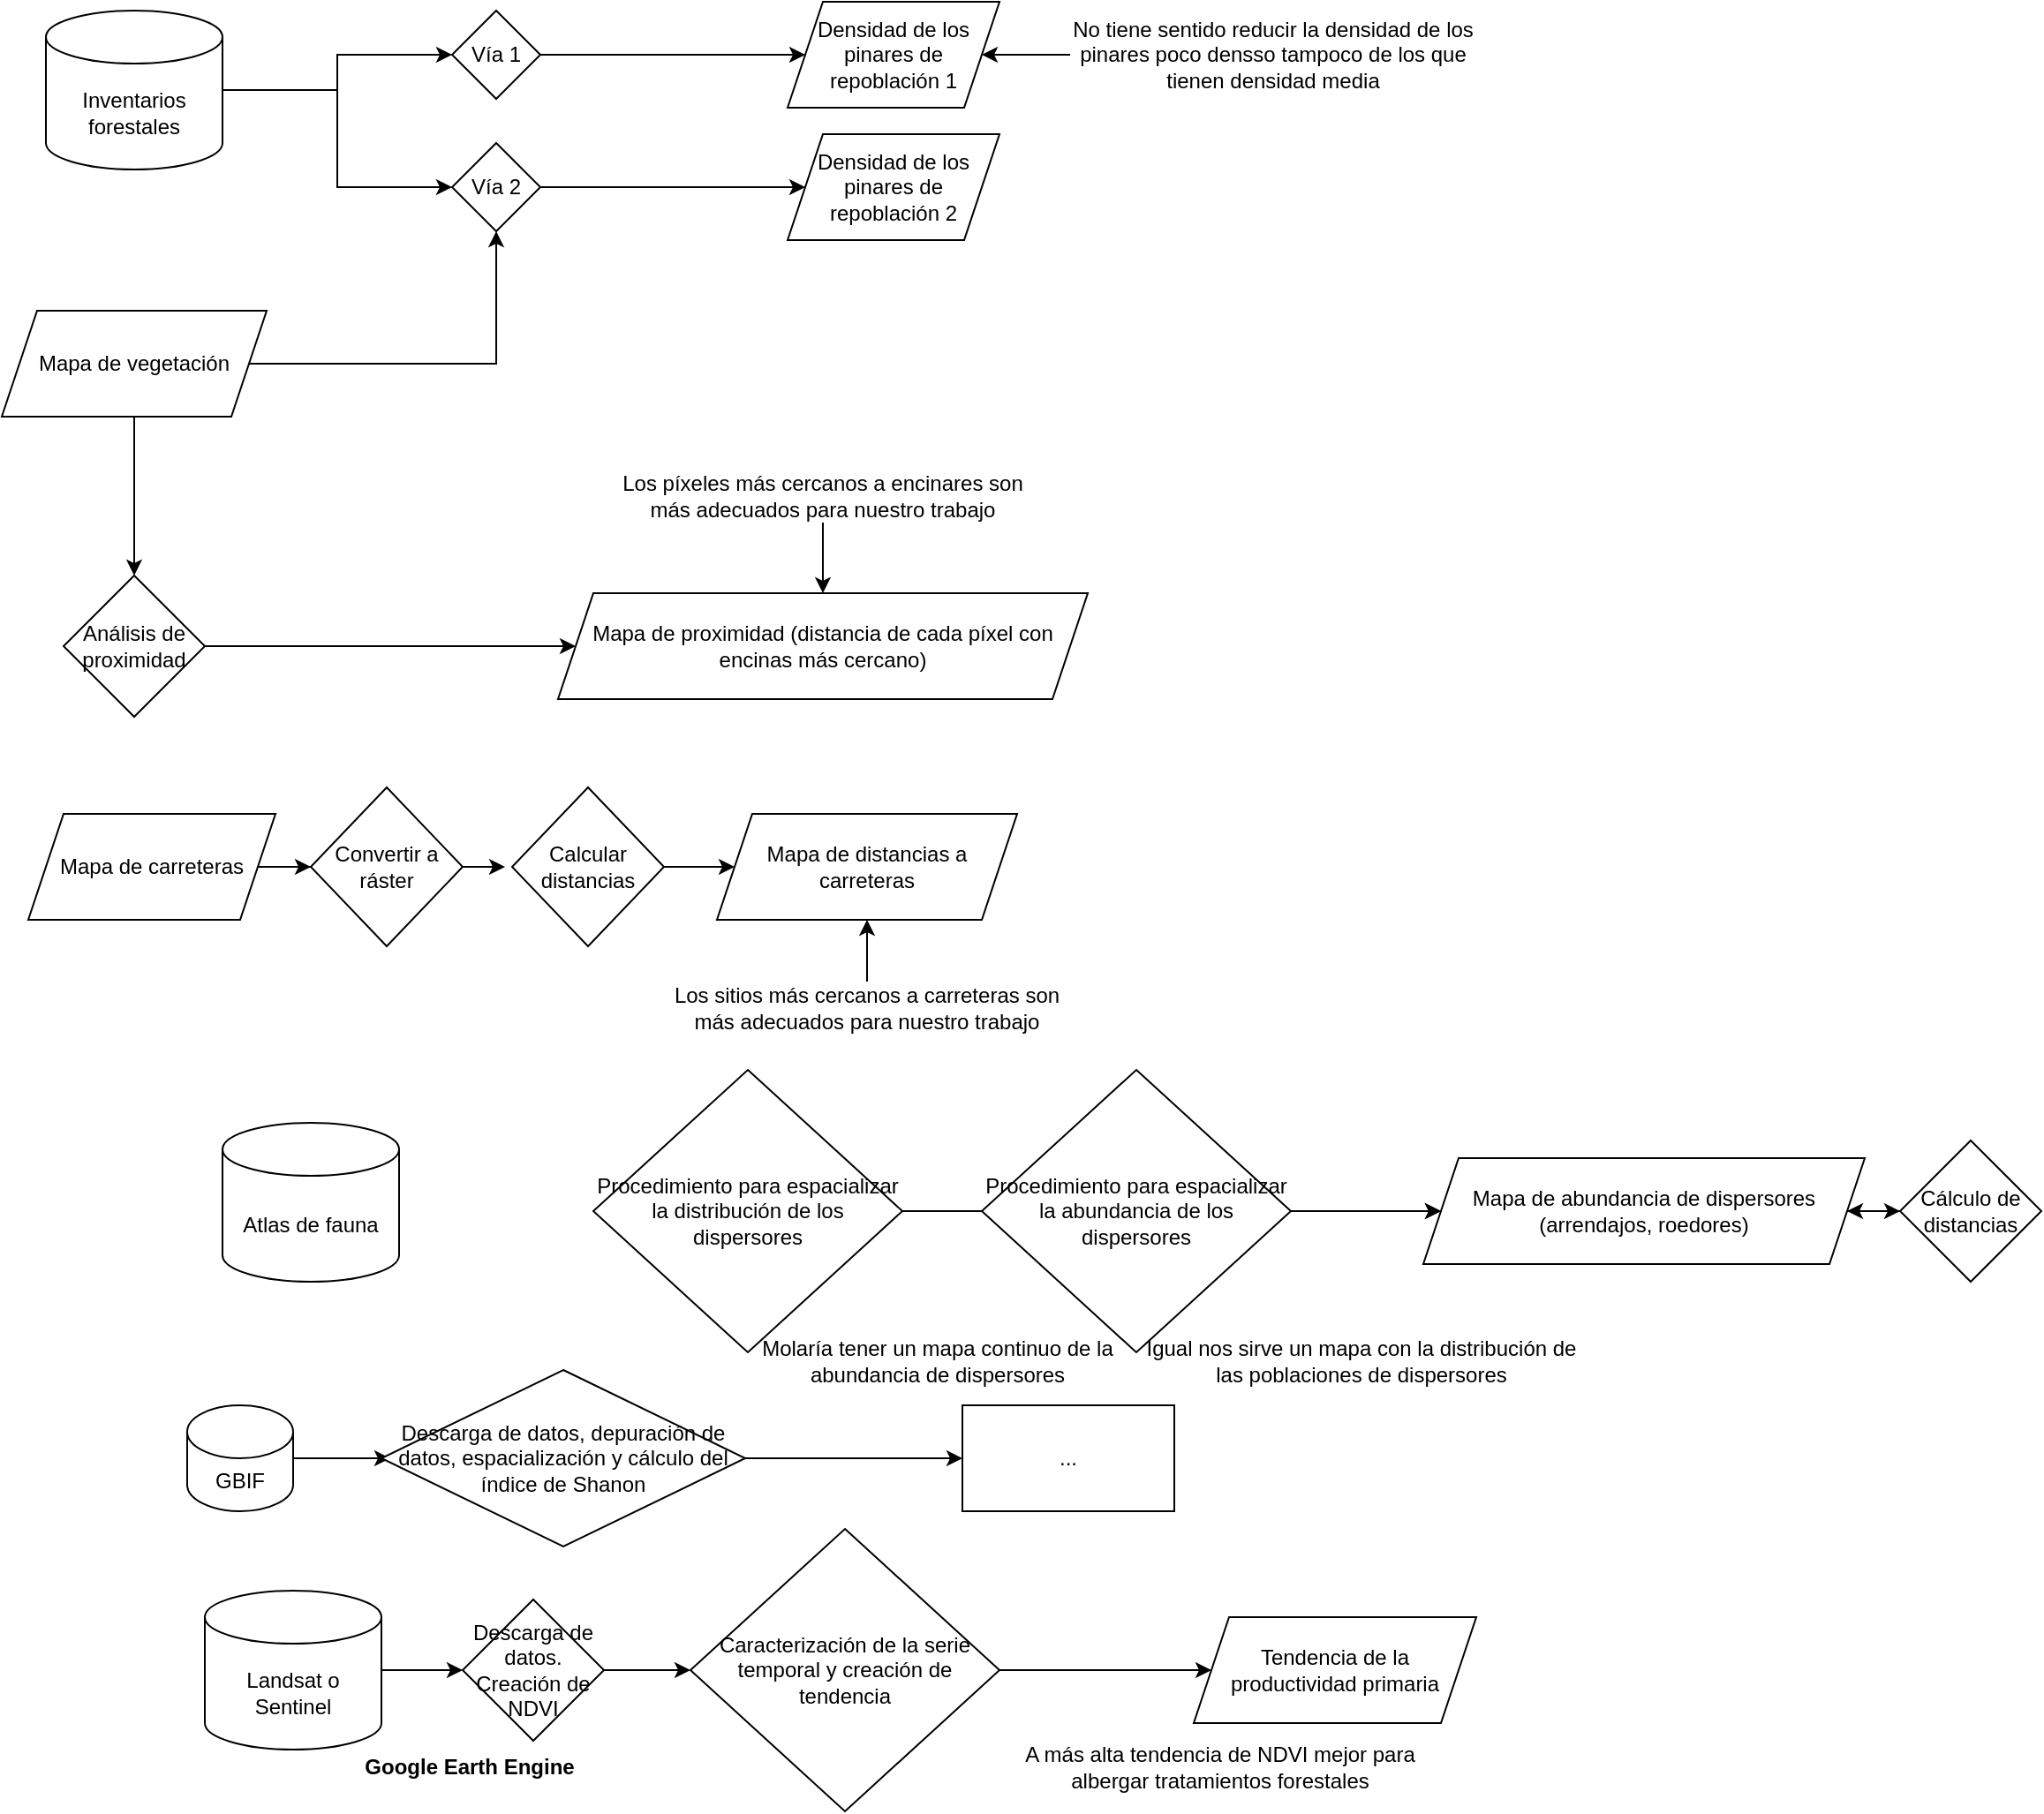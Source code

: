 <mxfile version="22.1.18" type="device">
  <diagram name="Página-1" id="E35-NctK-QVKj6qJqTT_">
    <mxGraphModel dx="794" dy="726" grid="1" gridSize="10" guides="1" tooltips="1" connect="1" arrows="1" fold="1" page="1" pageScale="1" pageWidth="827" pageHeight="1169" math="0" shadow="0">
      <root>
        <mxCell id="0" />
        <mxCell id="1" parent="0" />
        <mxCell id="6ymYnt-OKIHyIZnd5Fwz-16" style="edgeStyle=orthogonalEdgeStyle;rounded=0;orthogonalLoop=1;jettySize=auto;html=1;entryX=0;entryY=0.5;entryDx=0;entryDy=0;" edge="1" parent="1" source="6ymYnt-OKIHyIZnd5Fwz-1" target="6ymYnt-OKIHyIZnd5Fwz-6">
          <mxGeometry relative="1" as="geometry" />
        </mxCell>
        <mxCell id="6ymYnt-OKIHyIZnd5Fwz-17" style="edgeStyle=orthogonalEdgeStyle;rounded=0;orthogonalLoop=1;jettySize=auto;html=1;entryX=0;entryY=0.5;entryDx=0;entryDy=0;" edge="1" parent="1" source="6ymYnt-OKIHyIZnd5Fwz-1" target="6ymYnt-OKIHyIZnd5Fwz-7">
          <mxGeometry relative="1" as="geometry" />
        </mxCell>
        <mxCell id="6ymYnt-OKIHyIZnd5Fwz-1" value="Inventarios forestales" style="shape=cylinder3;whiteSpace=wrap;html=1;boundedLbl=1;backgroundOutline=1;size=15;" vertex="1" parent="1">
          <mxGeometry x="80" y="120" width="100" height="90" as="geometry" />
        </mxCell>
        <mxCell id="6ymYnt-OKIHyIZnd5Fwz-20" style="edgeStyle=orthogonalEdgeStyle;rounded=0;orthogonalLoop=1;jettySize=auto;html=1;entryX=0.5;entryY=1;entryDx=0;entryDy=0;" edge="1" parent="1" source="6ymYnt-OKIHyIZnd5Fwz-2" target="6ymYnt-OKIHyIZnd5Fwz-7">
          <mxGeometry relative="1" as="geometry" />
        </mxCell>
        <mxCell id="6ymYnt-OKIHyIZnd5Fwz-21" style="edgeStyle=orthogonalEdgeStyle;rounded=0;orthogonalLoop=1;jettySize=auto;html=1;entryX=0.5;entryY=0;entryDx=0;entryDy=0;" edge="1" parent="1" source="6ymYnt-OKIHyIZnd5Fwz-2" target="6ymYnt-OKIHyIZnd5Fwz-3">
          <mxGeometry relative="1" as="geometry" />
        </mxCell>
        <mxCell id="6ymYnt-OKIHyIZnd5Fwz-2" value="Mapa de vegetación" style="shape=parallelogram;perimeter=parallelogramPerimeter;whiteSpace=wrap;html=1;fixedSize=1;" vertex="1" parent="1">
          <mxGeometry x="55" y="290" width="150" height="60" as="geometry" />
        </mxCell>
        <mxCell id="6ymYnt-OKIHyIZnd5Fwz-22" style="edgeStyle=orthogonalEdgeStyle;rounded=0;orthogonalLoop=1;jettySize=auto;html=1;" edge="1" parent="1" source="6ymYnt-OKIHyIZnd5Fwz-3" target="6ymYnt-OKIHyIZnd5Fwz-13">
          <mxGeometry relative="1" as="geometry" />
        </mxCell>
        <mxCell id="6ymYnt-OKIHyIZnd5Fwz-3" value="Análisis de proximidad" style="rhombus;whiteSpace=wrap;html=1;" vertex="1" parent="1">
          <mxGeometry x="90" y="440" width="80" height="80" as="geometry" />
        </mxCell>
        <mxCell id="6ymYnt-OKIHyIZnd5Fwz-18" style="edgeStyle=orthogonalEdgeStyle;rounded=0;orthogonalLoop=1;jettySize=auto;html=1;entryX=0;entryY=0.5;entryDx=0;entryDy=0;" edge="1" parent="1" source="6ymYnt-OKIHyIZnd5Fwz-6" target="6ymYnt-OKIHyIZnd5Fwz-8">
          <mxGeometry relative="1" as="geometry" />
        </mxCell>
        <mxCell id="6ymYnt-OKIHyIZnd5Fwz-6" value="Vía 1" style="rhombus;whiteSpace=wrap;html=1;" vertex="1" parent="1">
          <mxGeometry x="310" y="120" width="50" height="50" as="geometry" />
        </mxCell>
        <mxCell id="6ymYnt-OKIHyIZnd5Fwz-19" style="edgeStyle=orthogonalEdgeStyle;rounded=0;orthogonalLoop=1;jettySize=auto;html=1;entryX=0;entryY=0.5;entryDx=0;entryDy=0;" edge="1" parent="1" source="6ymYnt-OKIHyIZnd5Fwz-7" target="6ymYnt-OKIHyIZnd5Fwz-11">
          <mxGeometry relative="1" as="geometry" />
        </mxCell>
        <mxCell id="6ymYnt-OKIHyIZnd5Fwz-7" value="Vía 2" style="rhombus;whiteSpace=wrap;html=1;" vertex="1" parent="1">
          <mxGeometry x="310" y="195" width="50" height="50" as="geometry" />
        </mxCell>
        <mxCell id="6ymYnt-OKIHyIZnd5Fwz-8" value="Densidad de los pinares de repoblación 1" style="shape=parallelogram;perimeter=parallelogramPerimeter;whiteSpace=wrap;html=1;fixedSize=1;" vertex="1" parent="1">
          <mxGeometry x="500" y="115" width="120" height="60" as="geometry" />
        </mxCell>
        <mxCell id="6ymYnt-OKIHyIZnd5Fwz-9" value="No tiene sentido reducir la densidad de los pinares poco densso tampoco de los que tienen densidad media" style="text;html=1;strokeColor=none;fillColor=none;align=center;verticalAlign=middle;whiteSpace=wrap;rounded=0;" vertex="1" parent="1">
          <mxGeometry x="660" y="130" width="230" height="30" as="geometry" />
        </mxCell>
        <mxCell id="6ymYnt-OKIHyIZnd5Fwz-10" value="" style="endArrow=classic;html=1;rounded=0;exitX=0;exitY=0.5;exitDx=0;exitDy=0;" edge="1" parent="1" source="6ymYnt-OKIHyIZnd5Fwz-9" target="6ymYnt-OKIHyIZnd5Fwz-8">
          <mxGeometry width="50" height="50" relative="1" as="geometry">
            <mxPoint x="380" y="400" as="sourcePoint" />
            <mxPoint x="430" y="350" as="targetPoint" />
          </mxGeometry>
        </mxCell>
        <mxCell id="6ymYnt-OKIHyIZnd5Fwz-11" value="Densidad de los pinares de repoblación 2" style="shape=parallelogram;perimeter=parallelogramPerimeter;whiteSpace=wrap;html=1;fixedSize=1;" vertex="1" parent="1">
          <mxGeometry x="500" y="190" width="120" height="60" as="geometry" />
        </mxCell>
        <mxCell id="6ymYnt-OKIHyIZnd5Fwz-13" value="Mapa de proximidad (distancia de cada píxel con encinas más cercano)" style="shape=parallelogram;perimeter=parallelogramPerimeter;whiteSpace=wrap;html=1;fixedSize=1;" vertex="1" parent="1">
          <mxGeometry x="370" y="450" width="300" height="60" as="geometry" />
        </mxCell>
        <mxCell id="6ymYnt-OKIHyIZnd5Fwz-15" style="edgeStyle=orthogonalEdgeStyle;rounded=0;orthogonalLoop=1;jettySize=auto;html=1;" edge="1" parent="1" source="6ymYnt-OKIHyIZnd5Fwz-14" target="6ymYnt-OKIHyIZnd5Fwz-13">
          <mxGeometry relative="1" as="geometry" />
        </mxCell>
        <mxCell id="6ymYnt-OKIHyIZnd5Fwz-14" value="Los píxeles más cercanos a encinares son más adecuados para nuestro trabajo" style="text;html=1;strokeColor=none;fillColor=none;align=center;verticalAlign=middle;whiteSpace=wrap;rounded=0;" vertex="1" parent="1">
          <mxGeometry x="405" y="380" width="230" height="30" as="geometry" />
        </mxCell>
        <mxCell id="6ymYnt-OKIHyIZnd5Fwz-33" style="edgeStyle=orthogonalEdgeStyle;rounded=0;orthogonalLoop=1;jettySize=auto;html=1;entryX=0;entryY=0.5;entryDx=0;entryDy=0;" edge="1" parent="1" source="6ymYnt-OKIHyIZnd5Fwz-23" target="6ymYnt-OKIHyIZnd5Fwz-32">
          <mxGeometry relative="1" as="geometry" />
        </mxCell>
        <mxCell id="6ymYnt-OKIHyIZnd5Fwz-23" value="Mapa de carreteras" style="shape=parallelogram;perimeter=parallelogramPerimeter;whiteSpace=wrap;html=1;fixedSize=1;" vertex="1" parent="1">
          <mxGeometry x="70" y="575" width="140" height="60" as="geometry" />
        </mxCell>
        <mxCell id="6ymYnt-OKIHyIZnd5Fwz-31" style="edgeStyle=orthogonalEdgeStyle;rounded=0;orthogonalLoop=1;jettySize=auto;html=1;" edge="1" parent="1">
          <mxGeometry relative="1" as="geometry">
            <mxPoint x="340" y="605" as="targetPoint" />
            <mxPoint x="310" y="605" as="sourcePoint" />
          </mxGeometry>
        </mxCell>
        <mxCell id="6ymYnt-OKIHyIZnd5Fwz-30" style="edgeStyle=orthogonalEdgeStyle;rounded=0;orthogonalLoop=1;jettySize=auto;html=1;" edge="1" parent="1" source="6ymYnt-OKIHyIZnd5Fwz-25" target="6ymYnt-OKIHyIZnd5Fwz-26">
          <mxGeometry relative="1" as="geometry" />
        </mxCell>
        <mxCell id="6ymYnt-OKIHyIZnd5Fwz-25" value="Calcular distancias" style="rhombus;whiteSpace=wrap;html=1;" vertex="1" parent="1">
          <mxGeometry x="344" y="560" width="86" height="90" as="geometry" />
        </mxCell>
        <mxCell id="6ymYnt-OKIHyIZnd5Fwz-26" value="Mapa de distancias a carreteras" style="shape=parallelogram;perimeter=parallelogramPerimeter;whiteSpace=wrap;html=1;fixedSize=1;" vertex="1" parent="1">
          <mxGeometry x="460" y="575" width="170" height="60" as="geometry" />
        </mxCell>
        <mxCell id="6ymYnt-OKIHyIZnd5Fwz-29" style="edgeStyle=orthogonalEdgeStyle;rounded=0;orthogonalLoop=1;jettySize=auto;html=1;entryX=0.5;entryY=1;entryDx=0;entryDy=0;" edge="1" parent="1" source="6ymYnt-OKIHyIZnd5Fwz-27" target="6ymYnt-OKIHyIZnd5Fwz-26">
          <mxGeometry relative="1" as="geometry" />
        </mxCell>
        <mxCell id="6ymYnt-OKIHyIZnd5Fwz-27" value="Los sitios más cercanos a carreteras son más adecuados para nuestro trabajo" style="text;html=1;strokeColor=none;fillColor=none;align=center;verticalAlign=middle;whiteSpace=wrap;rounded=0;" vertex="1" parent="1">
          <mxGeometry x="430" y="670" width="230" height="30" as="geometry" />
        </mxCell>
        <mxCell id="6ymYnt-OKIHyIZnd5Fwz-32" value="Convertir a ráster" style="rhombus;whiteSpace=wrap;html=1;" vertex="1" parent="1">
          <mxGeometry x="230" y="560" width="86" height="90" as="geometry" />
        </mxCell>
        <mxCell id="6ymYnt-OKIHyIZnd5Fwz-49" value="" style="edgeStyle=orthogonalEdgeStyle;rounded=0;orthogonalLoop=1;jettySize=auto;html=1;" edge="1" parent="1" source="6ymYnt-OKIHyIZnd5Fwz-34" target="6ymYnt-OKIHyIZnd5Fwz-48">
          <mxGeometry relative="1" as="geometry" />
        </mxCell>
        <mxCell id="6ymYnt-OKIHyIZnd5Fwz-34" value="Mapa de abundancia de dispersores (arrendajos, roedores)" style="shape=parallelogram;perimeter=parallelogramPerimeter;whiteSpace=wrap;html=1;fixedSize=1;" vertex="1" parent="1">
          <mxGeometry x="860" y="770" width="250" height="60" as="geometry" />
        </mxCell>
        <mxCell id="6ymYnt-OKIHyIZnd5Fwz-46" style="edgeStyle=orthogonalEdgeStyle;rounded=0;orthogonalLoop=1;jettySize=auto;html=1;" edge="1" parent="1" source="6ymYnt-OKIHyIZnd5Fwz-37">
          <mxGeometry relative="1" as="geometry">
            <mxPoint x="870" y="800" as="targetPoint" />
          </mxGeometry>
        </mxCell>
        <mxCell id="6ymYnt-OKIHyIZnd5Fwz-37" value="Procedimiento para espacializar la distribución de los dispersores" style="rhombus;whiteSpace=wrap;html=1;fontSize=12;" vertex="1" parent="1">
          <mxGeometry x="390" y="720" width="175" height="160" as="geometry" />
        </mxCell>
        <mxCell id="6ymYnt-OKIHyIZnd5Fwz-45" style="edgeStyle=orthogonalEdgeStyle;rounded=0;orthogonalLoop=1;jettySize=auto;html=1;entryX=0;entryY=0.5;entryDx=0;entryDy=0;" edge="1" parent="1" source="6ymYnt-OKIHyIZnd5Fwz-39" target="6ymYnt-OKIHyIZnd5Fwz-34">
          <mxGeometry relative="1" as="geometry" />
        </mxCell>
        <mxCell id="6ymYnt-OKIHyIZnd5Fwz-39" value="Procedimiento para espacializar la abundancia de los dispersores" style="rhombus;whiteSpace=wrap;html=1;fontSize=12;" vertex="1" parent="1">
          <mxGeometry x="610" y="720" width="175" height="160" as="geometry" />
        </mxCell>
        <mxCell id="6ymYnt-OKIHyIZnd5Fwz-40" value="Igual nos sirve un mapa con la distribución de las poblaciones de dispersores" style="text;html=1;strokeColor=none;fillColor=none;align=center;verticalAlign=middle;whiteSpace=wrap;rounded=0;" vertex="1" parent="1">
          <mxGeometry x="700" y="870" width="250" height="30" as="geometry" />
        </mxCell>
        <mxCell id="6ymYnt-OKIHyIZnd5Fwz-41" value="Molaría tener un mapa continuo de la abundancia de dispersores" style="text;html=1;strokeColor=none;fillColor=none;align=center;verticalAlign=middle;whiteSpace=wrap;rounded=0;" vertex="1" parent="1">
          <mxGeometry x="470" y="870" width="230" height="30" as="geometry" />
        </mxCell>
        <mxCell id="6ymYnt-OKIHyIZnd5Fwz-42" value="Atlas de fauna&lt;span style=&quot;white-space: pre;&quot;&gt;&lt;/span&gt;" style="shape=cylinder3;whiteSpace=wrap;html=1;boundedLbl=1;backgroundOutline=1;size=15;" vertex="1" parent="1">
          <mxGeometry x="180" y="750" width="100" height="90" as="geometry" />
        </mxCell>
        <mxCell id="6ymYnt-OKIHyIZnd5Fwz-43" value="&lt;b&gt;Google Earth Engine&lt;/b&gt;" style="text;html=1;strokeColor=none;fillColor=none;align=center;verticalAlign=middle;whiteSpace=wrap;rounded=0;" vertex="1" parent="1">
          <mxGeometry x="205" y="1100" width="230" height="30" as="geometry" />
        </mxCell>
        <mxCell id="6ymYnt-OKIHyIZnd5Fwz-51" style="edgeStyle=orthogonalEdgeStyle;rounded=0;orthogonalLoop=1;jettySize=auto;html=1;" edge="1" parent="1" source="6ymYnt-OKIHyIZnd5Fwz-48" target="6ymYnt-OKIHyIZnd5Fwz-34">
          <mxGeometry relative="1" as="geometry" />
        </mxCell>
        <mxCell id="6ymYnt-OKIHyIZnd5Fwz-48" value="Cálculo de distancias" style="rhombus;whiteSpace=wrap;html=1;" vertex="1" parent="1">
          <mxGeometry x="1130" y="760" width="80" height="80" as="geometry" />
        </mxCell>
        <mxCell id="6ymYnt-OKIHyIZnd5Fwz-54" value="" style="edgeStyle=orthogonalEdgeStyle;rounded=0;orthogonalLoop=1;jettySize=auto;html=1;" edge="1" parent="1" source="6ymYnt-OKIHyIZnd5Fwz-52" target="6ymYnt-OKIHyIZnd5Fwz-53">
          <mxGeometry relative="1" as="geometry" />
        </mxCell>
        <mxCell id="6ymYnt-OKIHyIZnd5Fwz-52" value="Landsat o Sentinel" style="shape=cylinder3;whiteSpace=wrap;html=1;boundedLbl=1;backgroundOutline=1;size=15;" vertex="1" parent="1">
          <mxGeometry x="170" y="1015" width="100" height="90" as="geometry" />
        </mxCell>
        <mxCell id="6ymYnt-OKIHyIZnd5Fwz-60" style="edgeStyle=orthogonalEdgeStyle;rounded=0;orthogonalLoop=1;jettySize=auto;html=1;entryX=0;entryY=0.5;entryDx=0;entryDy=0;" edge="1" parent="1" source="6ymYnt-OKIHyIZnd5Fwz-53" target="6ymYnt-OKIHyIZnd5Fwz-57">
          <mxGeometry relative="1" as="geometry" />
        </mxCell>
        <mxCell id="6ymYnt-OKIHyIZnd5Fwz-53" value="Descarga de datos. Creación de NDVI" style="rhombus;whiteSpace=wrap;html=1;" vertex="1" parent="1">
          <mxGeometry x="316" y="1020" width="80" height="80" as="geometry" />
        </mxCell>
        <mxCell id="6ymYnt-OKIHyIZnd5Fwz-56" value="A más alta tendencia de NDVI mejor para albergar tratamientos forestales" style="text;html=1;strokeColor=none;fillColor=none;align=center;verticalAlign=middle;whiteSpace=wrap;rounded=0;" vertex="1" parent="1">
          <mxGeometry x="630" y="1100" width="230" height="30" as="geometry" />
        </mxCell>
        <mxCell id="6ymYnt-OKIHyIZnd5Fwz-59" style="edgeStyle=orthogonalEdgeStyle;rounded=0;orthogonalLoop=1;jettySize=auto;html=1;" edge="1" parent="1" source="6ymYnt-OKIHyIZnd5Fwz-57" target="6ymYnt-OKIHyIZnd5Fwz-58">
          <mxGeometry relative="1" as="geometry" />
        </mxCell>
        <mxCell id="6ymYnt-OKIHyIZnd5Fwz-57" value="Caracterización de la serie temporal y creación de tendencia" style="rhombus;whiteSpace=wrap;html=1;fontSize=12;" vertex="1" parent="1">
          <mxGeometry x="445" y="980" width="175" height="160" as="geometry" />
        </mxCell>
        <mxCell id="6ymYnt-OKIHyIZnd5Fwz-58" value="Tendencia de la productividad primaria" style="shape=parallelogram;perimeter=parallelogramPerimeter;whiteSpace=wrap;html=1;fixedSize=1;" vertex="1" parent="1">
          <mxGeometry x="730" y="1030" width="160" height="60" as="geometry" />
        </mxCell>
        <mxCell id="6ymYnt-OKIHyIZnd5Fwz-64" style="edgeStyle=orthogonalEdgeStyle;rounded=0;orthogonalLoop=1;jettySize=auto;html=1;entryX=0;entryY=0.5;entryDx=0;entryDy=0;" edge="1" parent="1" source="6ymYnt-OKIHyIZnd5Fwz-62">
          <mxGeometry relative="1" as="geometry">
            <mxPoint x="275" y="940" as="targetPoint" />
          </mxGeometry>
        </mxCell>
        <mxCell id="6ymYnt-OKIHyIZnd5Fwz-62" value="GBIF" style="shape=cylinder3;whiteSpace=wrap;html=1;boundedLbl=1;backgroundOutline=1;size=15;" vertex="1" parent="1">
          <mxGeometry x="160" y="910" width="60" height="60" as="geometry" />
        </mxCell>
        <mxCell id="6ymYnt-OKIHyIZnd5Fwz-68" value="" style="edgeStyle=orthogonalEdgeStyle;rounded=0;orthogonalLoop=1;jettySize=auto;html=1;" edge="1" parent="1" source="6ymYnt-OKIHyIZnd5Fwz-65" target="6ymYnt-OKIHyIZnd5Fwz-67">
          <mxGeometry relative="1" as="geometry" />
        </mxCell>
        <mxCell id="6ymYnt-OKIHyIZnd5Fwz-65" value="Descarga de datos, depuración de datos, espacialización y cálculo del índice de Shanon" style="rhombus;whiteSpace=wrap;html=1;" vertex="1" parent="1">
          <mxGeometry x="270" y="890" width="206" height="100" as="geometry" />
        </mxCell>
        <mxCell id="6ymYnt-OKIHyIZnd5Fwz-67" value="..." style="whiteSpace=wrap;html=1;" vertex="1" parent="1">
          <mxGeometry x="599" y="910" width="120" height="60" as="geometry" />
        </mxCell>
      </root>
    </mxGraphModel>
  </diagram>
</mxfile>
